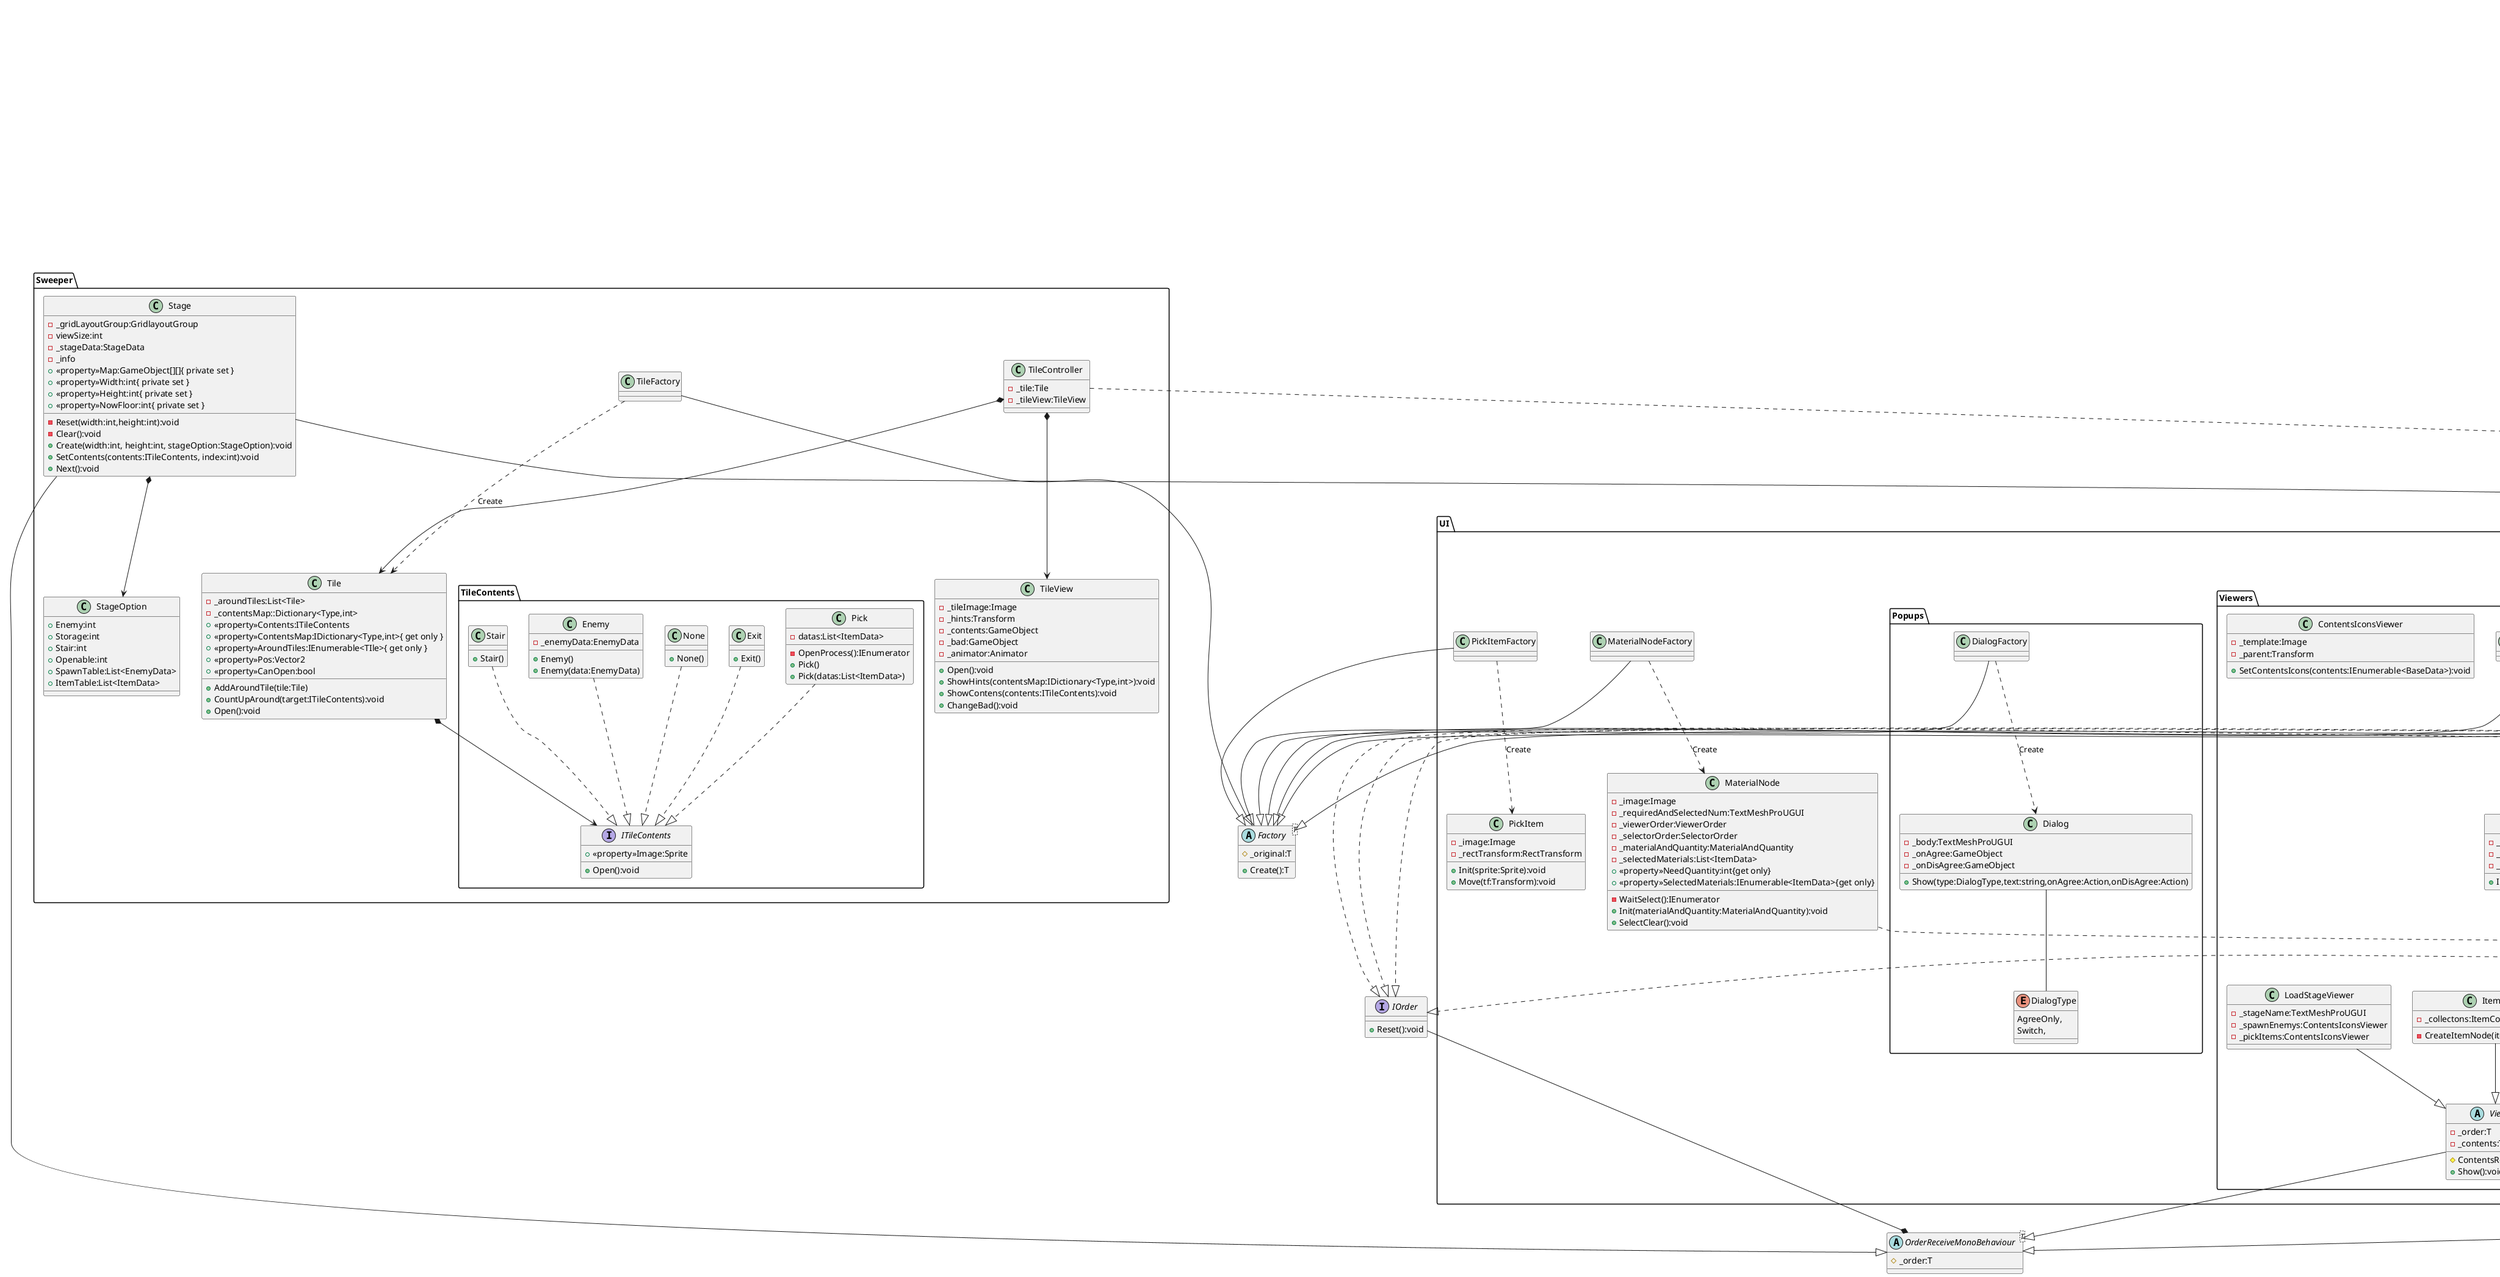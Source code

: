 @startuml

package Adv
{
    package Effects
    {
        interface IEffect
        {
            +Activate(item:ItemData):void
        }
        class 各種効果
        class EffectData
        {
            -_effect:IEffect
            +<<property>>Effect:IEffect
        }
    }
    class ItemData
    {
        -_isItem:bool
        -_price:int
        -_effects:List<EffectData>
        -_categories:List<CategoryData>
        -_characteristics:List<CharacteristicsData>
        +<<property>>IsItem:bool{get only}
        +<<property>>Quality:int
        +<<property>>Price:int
        +<<property>>Effects:IEnumerable<EffectData>{get only}
        +<<property>>Categories:IEnumerable<CategoryData>{get only}
        +<<private>>Characteristics:IEnumerable<CharacteristicsData>{get only}
        +Init():void
    }
    class EnemyData
    {
        -_attack:int
        -_dropTable:List<ItemData>
        +<<property>>Attack:int{get only}
        +<<property>>DropTable:IEnumerable<ItemData>{get only}
    }
    class StageData
    {
        -_floor:int
        -_spawnRate:float
        -_spawnTable:List<WeightNode<EnemyData>>
        -_itemTable:List<WeightNode<ItemData>>
        -_characteristicsTable:List<WeightNode<CharacteristicsData>>
        -_qualityRange:MinMax
        +<<property>>Floor:int{get only}
        +<<property>>SpawnRate:float{get only}
        +<<property>>SpawnTable:IEnumerable<WeightNode<EnemyData>>{get only}
        +<<property>>ItemTable:IEnumerable<WeightNode<ItemData>>{get only}
        +<<property>>CharacteristicsTable:IEnumerable<WeightNode<CharacteristicsData>>{get only}
        +<<property>>QualityRange:MinMax{get only}
        +Copy(data:StageData):void
    }
    class Treasure
    {
        -_hp:SliderParameter
        -_mp:SliderParameter
        -_basket:ItemCollection
        +<<property>>HP:int
        +<<property>>MP:int
        +Damage(quantity:int):void
        +<<override>>GetItem(item:ItemData):void
        +SeeBasket():void
        +SwapToContainer():void
        -Death():void
    }
    class ItemCollection
    {
        +<<property>>Contents:List<ItemData>
    }
}

package Alchemy
{
    class CategoryData
    class CharacteristicsData
    {
        -_effect:IEffect
        +<<property>>Effect:IEnumerable<IEffect>{get only}
    }
    class RecipeData
    {
        -_recipe:Synthesizer<MaterialAndQuantity, ItemData>
        +<<property>>NeedMaterials:List<MaterialAndQuantity>
        +<<property>>Product:ItemData
    }
    class MaterialAndQuantity
    {
        -_material:AlchemyMaterial
        -_quantity:int
        +<<property>>Material:AlchemyMaterial
        +<<property>>Quantity:int
    }
    class Jar
    {
        -productImage:Image
        -_recipe:RecipeData
        +SetCanAlchemy(canAlchemy:bool):void
        +SetRecipe(recipe:RecipeData):void
        +Alchemy(materials:IEnumerable<ItemData>):ItemData
    }
    class Alchemist
    {
        -_materials:Transform
        -_jar:Jar
        -_selectRecipeData:RecipeData
        -_materialNodes:List<MaterialNode>
        -_canAlchemy:bool
        +Alchemy():void
        -AlchemyProcess:IEnumerator
    }
    class CharacteristicsTree
    {
        -_nodes:List<Synthesizer<CharacteristicsData,CharacteristicsData>>
        +<<property>>Nodes:IEnumerable<Synthesizer<CharacteristicsData,CharacteristicsData>>
    }
    abstract AlchemyMaterial
}

package SaveSystem
{
    interface ISavable<T>
    {
        +Serialize():string
        +Deserialize(data:string):T
    }
    class SaveData
    {
        -_container:ItemCollection
        +ContainerData:string
    }
    class SaveLoadManager
    {
        -_data:SaveData
        -_filePath:string
        +Save():void
        +Load():void
    }
}

package Sweeper
{
    package TileContents
    {
        interface ITileContents
        {
            +<<property>>Image:Sprite
            +Open():void
        }
        class None
        {
            +None()
        }
        class Enemy
        {
            -_enemyData:EnemyData
            +Enemy()
            +Enemy(data:EnemyData)
        }
        class Stair
        {
            +Stair()
        }
        class Pick
        {
            -datas:List<ItemData>
            -OpenProcess():IEnumerator
            +Pick()
            +Pick(datas:List<ItemData>)
        }
        class Exit
        {
            +Exit()
        }
    }
    class Tile
    {
        -_aroundTiles:List<Tile>
        -_contentsMap::Dictionary<Type,int>
        +<<property>>Contents:ITileContents
        +<<property>>ContentsMap:IDictionary<Type,int>{ get only }
        +<<property>>AroundTiles:IEnumerable<TIle>{ get only }
        +<<property>>Pos:Vector2
        +<<property>>CanOpen:bool
        +AddAroundTile(tile:Tile)
        +CountUpAround(target:ITileContents):void
        +Open():void
    }
    class TileView
    {
        -_tileImage:Image
        -_hints:Transform
        -_contents:GameObject
        -_bad:GameObject
        -_animator:Animator
        +Open():void
        +ShowHints(contentsMap:IDictionary<Type,int>):void
        +ShowContens(contents:ITileContents):void
        +ChangeBad():void
    }
    class TileController
    {
        -_tile:Tile
        -_tileView:TileView
    }
    class TileFactory
    class Stage
    {
        -_gridLayoutGroup:GridlayoutGroup
        -viewSize:int
        -_stageData:StageData
        -_info
        +<<property>>Map:GameObject[][]{ private set }
        +<<property>>Width:int{ private set }
        +<<property>>Height:int{ private set }
        +<<property>>NowFloor:int{ private set }
        -Reset(width:int,height:int):void
        -Clear():void
        +Create(width:int, height:int, stageOption:StageOption):void
        +SetContents(contents:ITileContents, index:int):void
        +Next():void
    }
    class StageOption
    {
        +Enemy:int
        +Storage:int
        +Stair:int
        +Openable:int
        +SpawnTable:List<EnemyData>
        +ItemTable:List<ItemData>
    }
}

package UI
{
    package Counters
    {
        class ContentsCounter
        {
            -_image:Sprite
            -_value:TextMeshProUGUI
            +<<property>>Value:int
            +Init(image:Sprite,value:int,operand:bool,color:Color)
        }
        class ContentsCounterFactory
    }
    package Popups
    {
        class Dialog
        {
            -_body:TextMeshProUGUI
            -_onAgree:GameObject
            -_onDisAgree:GameObject
            +Show(type:DialogType,text:string,onAgree:Action,onDisAgree:Action)
        }
        enum DialogType
        {
            AgreeOnly,
            Switch,
        }
        class DialogFactory
    }
    package Sliders
    {
        class CycleSlider
        {
            -_range:MinMax
            -_value:TextMeshProUGUI
            -_back:Image
            -_fill:Image
            -_colors:Color[]
            -_scale:float
            +<<property>>Value:int

        }
        class SliderParameter
        {
            -_options:SliderParameterOptions
            -_text:TextMeshProUGUI
            -_value:TextMeshProUGUI
            -_slider:Slider
            +<<property>>Name:string{get only}
            +<<property>>Min:float{get only}
            +<<property>>Max:float{get only}
            +<<property>>Value:float
            +Init(name:string,min:float,max:float):void
            +SetName(name:string):void
            +Range(min:float,max:float):void
        }
        enum SliderParameterOptions
        {
            ValueNone,
            ValueOnly,
            ValueAndMax,
        }
    }
    package Viewers
    {
        class CharacteristicsNode
        {
            -_image:Image
            -_name:TextMeshProUGUI
            -_info:TextMeshProUGUI
            -_data:BaseData
            +Init(data:BaseData):void
        }
        class CharacteristicsNodeFactory
        class CharacteristicsViewer
        class ItemInfoViewer
        {
            -_itemName:TextMeshProUGUI
            -_itemImage:Image
            -_itemQuality:SliderParameter
            -_effectIcons:Transform
            -_characteristicIcons:Transform
            -ShowIcons(datas:IEnumeralbe<BaseData>,parent:Transform):void
        }
        class ItemNode
        {
            -_image:Image
            -_text:TextMeshProUGUI
            -_item:ItemData
            -_holding:int
            +<<property>>Item:ItemData{get only}
            +<<property>>Holding:int
            +Init(item:ItemData):void
        }
        class ItemNodeFactroy
        class ItemViewer
        {
            -_collectons:ItemCollection
            -CreateItemNode(item:ItemData):void
        }
        abstract Viewer<T>
        {
            -_order:T
            -_contents:Transform
            #ContentsReset():void
            +Show():void
        }
        class EffectIconFactory
        class EffectIcon
        {
            -_icon:Image
            -_lv:GameObject
            -_text:TextMeshProUGUI
            +Init(data:BaseData):void
        }
        class ContentsIconsViewer
        {
            -_template:Image
            -_parent:Transform
            +SetContentsIcons(contents:IEnumerable<BaseData>):void
        }
        class LoadStageViewer
        {
            -_stageName:TextMeshProUGUI
            -_spawnEnemys:ContentsIconsViewer
            -_pickItems:ContentsIconsViewer
        }
    }
    package Selectors
    {
        abstract Selector<T>
        {
            -_order:T
            -_completBtn:Button
            #OnSelectComplet():void
        }
        class ItemSelector
        class CharacteristicsSelector

    }
    package Orders
    {
        class ViewerOrder
        {
            +<<property>>WhiteList:List<string>
        }
        class SelectorOrder
        {
            +MaxNumberOfSelectable:int
            +MinNumberOfSelectable:int
            +Results:List<string>
        }
        class ItemInfoViewerOrder
        {
            +Data:ItemData
        }
        class ItemViewerOrder
        {
            +ItemOnly:bool
        }
        class LoadStageOrder
        {
            +Data:StageData
        }
    }
    class StageInfo
    {
        -_contents:Transform
        -_floor:TextMeshProUGUI
        -_timer:ContentsCounter
        +SetTimer(timeLimit:int):void
        +SetFloor(floorInfo:string)
        +ShowContents(option:StageOption)
        -CountContents<T>(list:IEnumerable<T>)
    }

    class StageNode
    {
        -_text:TextMeshProUGUI
        -_base:StageData
        -_loadStageData:StageData
    }

    class PickItemFactory
    class PickItem
    {
        -_image:Image
        -_rectTransform:RectTransform
        +Init(sprite:Sprite):void
        +Move(tf:Transform):void
    }
    class RecipeNode
    {
        -_image:Image
        -_name:TextMeshProUGUI
        -_out:RecipeData
        -_base:RecipeData
        +Init(recipe:RecipeData):void
    }
    class MaterialNodeFactory
    class MaterialNode
    {
        -_image:Image
        -_requiredAndSelectedNum:TextMeshProUGUI
        -_viewerOrder:ViewerOrder
        -_selectorOrder:SelectorOrder
        -_materialAndQuantity:MaterialAndQuantity
        -_selectedMaterials:List<ItemData>
        +<<property>>NeedQuantity:int{get only}
        +<<property>>SelectedMaterials:IEnumerable<ItemData>{get only}
        -WaitSelect():IEnumerator
        +Init(materialAndQuantity:MaterialAndQuantity):void
        +SelectClear():void
    }
}

abstract LongPressMonoBehaviour
{
    #OnLongPressed():void
}
abstract BaseData
{
    -_id:string
    -_name:string
    -_info:string
    -_image:Sprite
    +<<property>>ID:string{get only}
    +<<property>>Name:string{get only}
    +<<property>>Info:string{get only}
    +<<property>>Image:Sprite{get only}
    +Copy(data:BaseData):void
}
class ObjectCompare<T>
class Player
{
    -_container:ItemCollection
    +<<virtual>>GetItem(item:ItemData):void
    +GetItmes(items:IEnumerable<ItemData>):void
    +<<virtual>>RemoveItem(item:ItemData):void
    +RemoveItems(items:IEnumerable<ItemData>):void
}
class GameManager
class Synthesizer<TMaterial, TProduct>
{
    -_materials:List<TMaterial>
    -_product:TProduct
    +<<property>>Materials:IEnumerable<TMaterial>
    +<<property>>Product:TProduct
}
abstract OrderReceiveMonoBehaviour<T>
{
    #_order:T
}
interface IOrder
{
    +Reset():void
}
abstract Factory<T>
{
    #_original:T
    +Create():T
}


Enemy ..|> ITileContents
None ..|> ITileContents
Stair ..|> ITileContents
Pick ..|> ITileContents
Exit ..|> ITileContents

TileController ..|> IPointerClickHandler
StageNode ..|> IPointerClickHandler
ItemNode ..|> IPointerClickHandler
RecipeNode ..|> IPointerClickHandler
MaterialNode ..|> IPointerClickHandler
CharacteristicsNode ..|> IPointerClickHandler

ViewerOrder ..|> IOrder
SelectorOrder ..|> IOrder
ItemInfoViewerOrder ..|> IOrder
LoadStageOrder ..|> IOrder

各種効果 ..|> IEffect

ObjectCompare ..|> IEqualityComparer

SaveData ..|> ISerializationCallbackReceiver

ItemData ..|> ISavable
ItemCollection ..|> ISavable

TileFactory --|> Factory
DialogFactory --|> Factory
ContentsCounterFactory --|> Factory
ItemNodeFactroy --|> Factory
PickItemFactory --|> Factory
MaterialNodeFactory --|> Factory
EffectIconFactory --|> Factory
CharacteristicsNodeFactory --|> Factory

RecipeData --|> BaseData
AlchemyMaterial --|> BaseData
CharacteristicsData --|> BaseData
EnemyData --|> BaseData
StageData --|> BaseData
BaseData --|> ScriptableObject
ItemCollection --|> ScriptableObject
ItemInfoViewerOrder --|> ScriptableObject
ItemViewerOrder --|> ViewerOrder
LoadStageOrder --|> ScriptableObject

ItemData --|> AlchemyMaterial
CategoryData --|> AlchemyMaterial

Treasure --|> Player
Alchemist --|> Player

Selector --|> OrderReceiveMonoBehaviour
Viewer --|> OrderReceiveMonoBehaviour
Stage --|> OrderReceiveMonoBehaviour
ItemSelector --|> Selector
ItemViewer --|> Viewer
CharacteristicsViewer --|> Viewer
CharacteristicsSelector --|> Selector
ItemInfoViewer --|> Viewer
LoadStageViewer --|> Viewer

ItemNode --|> LongPressMonoBehaviour

Stage -- StageInfo
Dialog -- DialogType

TileController *--> Tile
TileController *--> TileView
Tile *--> ITileContents
Stage *--> StageOption

CategoryData --o ItemData
CharacteristicsData --o ItemData
ItemNode --o ItemViewer
CharacteristicsNode --o CharacteristicsViewer

Synthesizer --* RecipeData
SaveData --* SaveLoadManager
IOrder --* OrderReceiveMonoBehaviour

TileFactory ..> Tile : Create
DialogFactory ..> Dialog : Create
ContentsCounterFactory ..> ContentsCounter : Create
ItemNodeFactroy ..> ItemNode : Create
PickItemFactory ..> PickItem : Create
MaterialNodeFactory ..> MaterialNode : Create
EffectIconFactory ..> EffectIcon : Create
CharacteristicsNodeFactory ..> CharacteristicsNode : Create

@enduml